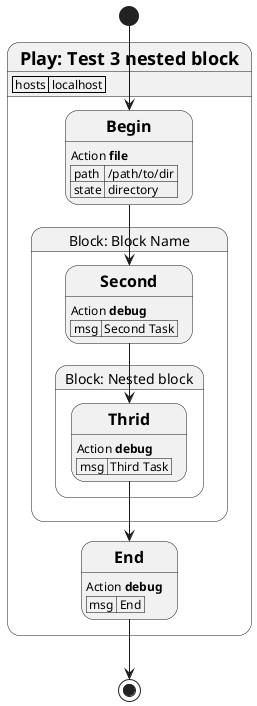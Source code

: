 @startuml
state "= Play: Test 3 nested block" as play_1 {
    play_1 : | hosts | localhost |
    state "== Begin" as task_1
    task_1 : Action **file**
    task_1 : | path | /path/to/dir |
    task_1 : | state | directory |
    state "Block: Block Name" as block_1 {
        state "== Second" as task_2
        task_2 : Action **debug**
        task_2 : | msg | Second Task |
        state "Block: Nested block" as block_2 {
            state "== Thrid" as task_3
            task_3 : Action **debug**
            task_3 : | msg | Third Task |
        }
    }
    state "== End" as task_4
    task_4 : Action **debug**
    task_4 : | msg | End |
}
[*] --> task_1
task_1 --> task_2
task_2 --> task_3
task_3 --> task_4
task_4 --> [*]
@enduml

